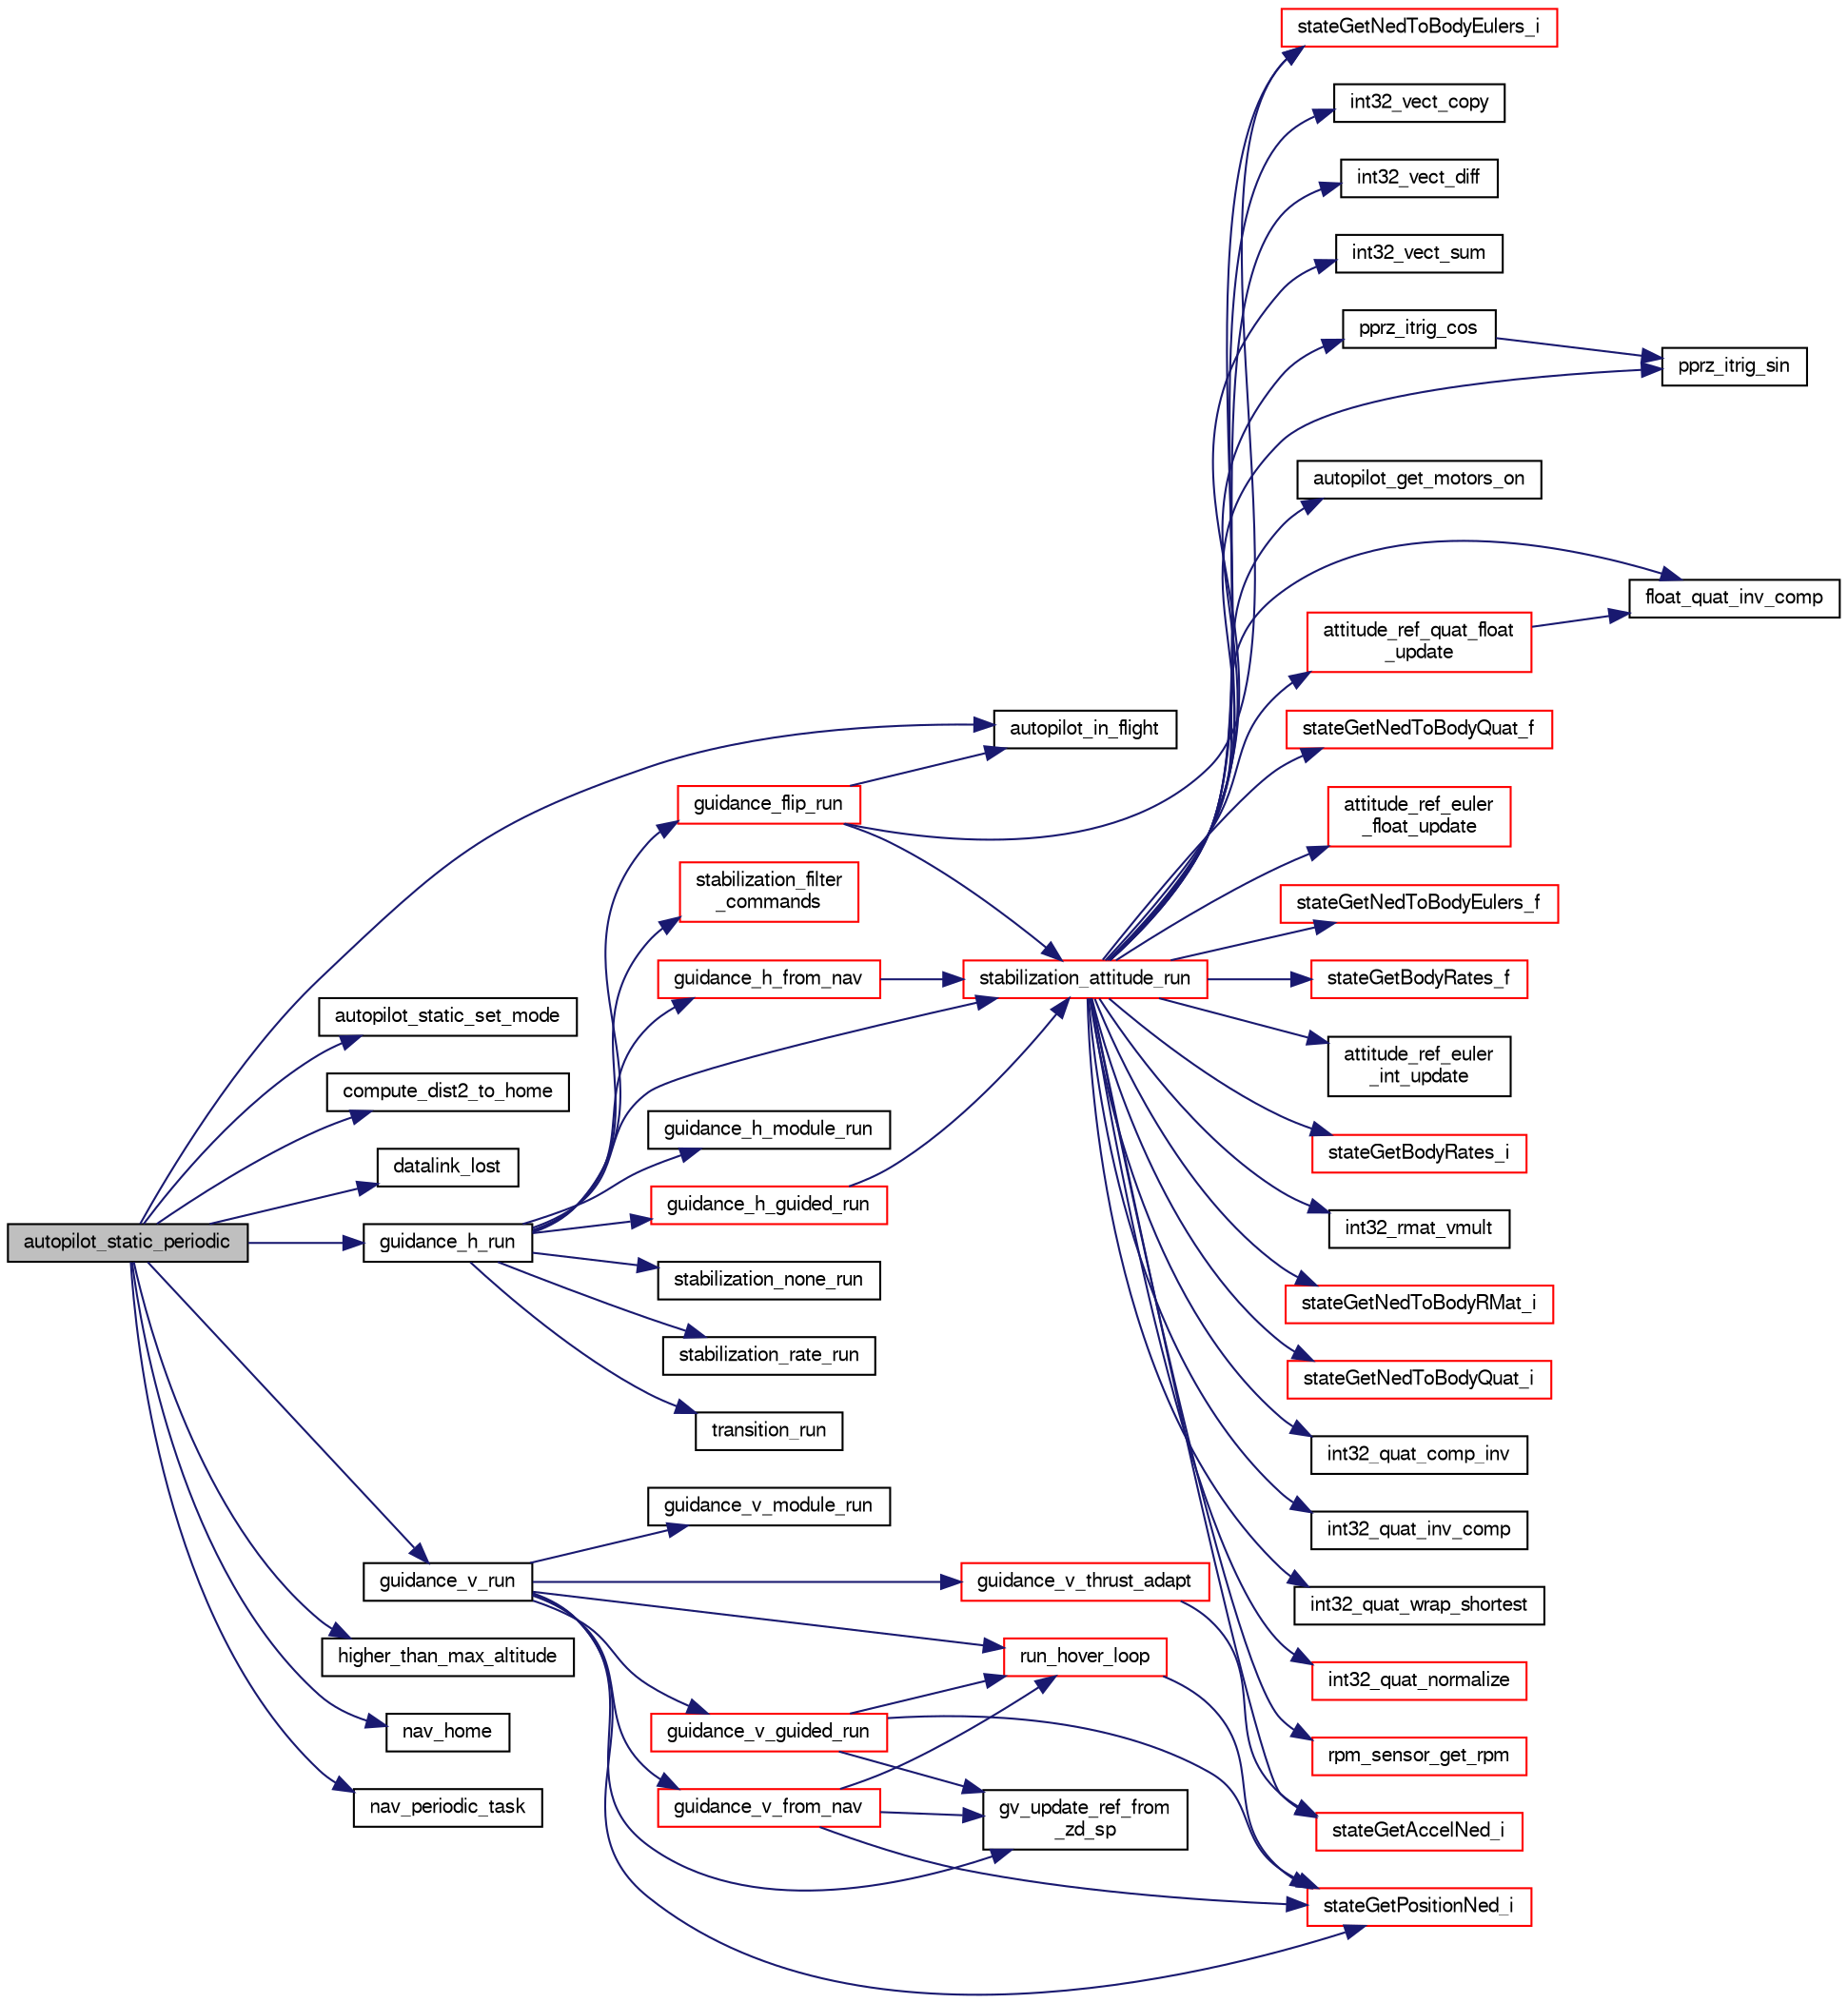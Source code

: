 digraph "autopilot_static_periodic"
{
  edge [fontname="FreeSans",fontsize="10",labelfontname="FreeSans",labelfontsize="10"];
  node [fontname="FreeSans",fontsize="10",shape=record];
  rankdir="LR";
  Node1 [label="autopilot_static_periodic",height=0.2,width=0.4,color="black", fillcolor="grey75", style="filled", fontcolor="black"];
  Node1 -> Node2 [color="midnightblue",fontsize="10",style="solid",fontname="FreeSans"];
  Node2 [label="autopilot_in_flight",height=0.2,width=0.4,color="black", fillcolor="white", style="filled",URL="$autopilot_8c.html#aa0968d46fbee148348a7e062afac69a6",tooltip="get in_flight flag "];
  Node1 -> Node3 [color="midnightblue",fontsize="10",style="solid",fontname="FreeSans"];
  Node3 [label="autopilot_static_set_mode",height=0.2,width=0.4,color="black", fillcolor="white", style="filled",URL="$fixedwing_2autopilot__static_8c.html#af7eb08dcaaeb9f55fe1b77230b0e78c3"];
  Node1 -> Node4 [color="midnightblue",fontsize="10",style="solid",fontname="FreeSans"];
  Node4 [label="compute_dist2_to_home",height=0.2,width=0.4,color="black", fillcolor="white", style="filled",URL="$rotorcraft_2navigation_8c.html#a4603515f41786b54ea9383a65a9f249e",tooltip="Computes squared distance to the HOME waypoint potentially sets too_far_from_home. "];
  Node1 -> Node5 [color="midnightblue",fontsize="10",style="solid",fontname="FreeSans"];
  Node5 [label="datalink_lost",height=0.2,width=0.4,color="black", fillcolor="white", style="filled",URL="$nav__geofence_8h.html#aaaf24479c95e5a458c7612ccc75a2b6b"];
  Node1 -> Node6 [color="midnightblue",fontsize="10",style="solid",fontname="FreeSans"];
  Node6 [label="guidance_h_run",height=0.2,width=0.4,color="black", fillcolor="white", style="filled",URL="$rotorcraft_2guidance_2guidance__h_8c.html#afff2f6a359638c74d5d1051c3edfa554"];
  Node6 -> Node7 [color="midnightblue",fontsize="10",style="solid",fontname="FreeSans"];
  Node7 [label="stabilization_none_run",height=0.2,width=0.4,color="black", fillcolor="white", style="filled",URL="$stabilization__none_8c.html#a972045a8232a7659ea0552e6718369e4"];
  Node6 -> Node8 [color="midnightblue",fontsize="10",style="solid",fontname="FreeSans"];
  Node8 [label="stabilization_rate_run",height=0.2,width=0.4,color="black", fillcolor="white", style="filled",URL="$stabilization__rate_8c.html#acfa2e0820b52aea2dce670dd9295b540"];
  Node6 -> Node9 [color="midnightblue",fontsize="10",style="solid",fontname="FreeSans"];
  Node9 [label="transition_run",height=0.2,width=0.4,color="black", fillcolor="white", style="filled",URL="$rotorcraft_2guidance_2guidance__h_8c.html#ae0ff25590456201a3c9ff1dc7ea13415"];
  Node6 -> Node10 [color="midnightblue",fontsize="10",style="solid",fontname="FreeSans"];
  Node10 [label="stabilization_attitude_run",height=0.2,width=0.4,color="red", fillcolor="white", style="filled",URL="$rotorcraft_2stabilization_2stabilization__attitude_8h.html#add1138c9aae1adaafdb42ddf2f0c039a"];
  Node10 -> Node11 [color="midnightblue",fontsize="10",style="solid",fontname="FreeSans"];
  Node11 [label="attitude_ref_euler\l_float_update",height=0.2,width=0.4,color="red", fillcolor="white", style="filled",URL="$stabilization__attitude__ref__euler__float_8c.html#aa06a66885cd25a47ac9efc8664f29f0a"];
  Node10 -> Node12 [color="midnightblue",fontsize="10",style="solid",fontname="FreeSans"];
  Node12 [label="stateGetNedToBodyEulers_f",height=0.2,width=0.4,color="red", fillcolor="white", style="filled",URL="$group__state__attitude.html#ga9a5e6bac6e7d78e1b33430e73344615b",tooltip="Get vehicle body attitude euler angles (float). "];
  Node10 -> Node13 [color="midnightblue",fontsize="10",style="solid",fontname="FreeSans"];
  Node13 [label="stateGetBodyRates_f",height=0.2,width=0.4,color="red", fillcolor="white", style="filled",URL="$group__state__rate.html#ga086f10e8804f8e95ace9a2b1cd26a66c",tooltip="Get vehicle body angular rate (float). "];
  Node10 -> Node14 [color="midnightblue",fontsize="10",style="solid",fontname="FreeSans"];
  Node14 [label="attitude_ref_euler\l_int_update",height=0.2,width=0.4,color="black", fillcolor="white", style="filled",URL="$stabilization__attitude__ref__euler__int_8c.html#a041606d24b535f7020178ae487e069d5",tooltip="Propagate reference model. "];
  Node10 -> Node15 [color="midnightblue",fontsize="10",style="solid",fontname="FreeSans"];
  Node15 [label="stateGetNedToBodyEulers_i",height=0.2,width=0.4,color="red", fillcolor="white", style="filled",URL="$group__state__attitude.html#ga5ae8778366c1fad669189cb2def40792",tooltip="Get vehicle body attitude euler angles (int). "];
  Node10 -> Node16 [color="midnightblue",fontsize="10",style="solid",fontname="FreeSans"];
  Node16 [label="stateGetBodyRates_i",height=0.2,width=0.4,color="red", fillcolor="white", style="filled",URL="$group__state__rate.html#ga3fc058302e6f40bf0b8797ca9a7ed60f",tooltip="Get vehicle body angular rate (int). "];
  Node10 -> Node17 [color="midnightblue",fontsize="10",style="solid",fontname="FreeSans"];
  Node17 [label="stateGetAccelNed_i",height=0.2,width=0.4,color="red", fillcolor="white", style="filled",URL="$group__state__acceleration.html#gab55b482bd9fe875141bafd34beda8bb4",tooltip="Get acceleration in NED coordinates (int). "];
  Node10 -> Node18 [color="midnightblue",fontsize="10",style="solid",fontname="FreeSans"];
  Node18 [label="int32_rmat_vmult",height=0.2,width=0.4,color="black", fillcolor="white", style="filled",URL="$group__math__algebra__int.html#ga6298f55d272675b9b71dcb3fcbcf4a8a",tooltip="rotate 3D vector by rotation matrix. "];
  Node10 -> Node19 [color="midnightblue",fontsize="10",style="solid",fontname="FreeSans"];
  Node19 [label="stateGetNedToBodyRMat_i",height=0.2,width=0.4,color="red", fillcolor="white", style="filled",URL="$group__state__attitude.html#ga7c541b9b2e6231ac9a11a9e21562a5b3",tooltip="Get vehicle body attitude rotation matrix (int). "];
  Node10 -> Node20 [color="midnightblue",fontsize="10",style="solid",fontname="FreeSans"];
  Node20 [label="stateGetNedToBodyQuat_i",height=0.2,width=0.4,color="red", fillcolor="white", style="filled",URL="$group__state__attitude.html#ga28e5de0a4822cabcfe8350e2343111ce",tooltip="Get vehicle body attitude quaternion (int). "];
  Node10 -> Node21 [color="midnightblue",fontsize="10",style="solid",fontname="FreeSans"];
  Node21 [label="int32_quat_comp_inv",height=0.2,width=0.4,color="black", fillcolor="white", style="filled",URL="$group__math__algebra__int.html#ga6102185fc581099e1e256c3df37fd08d",tooltip="Composition (multiplication) of two quaternions. "];
  Node10 -> Node22 [color="midnightblue",fontsize="10",style="solid",fontname="FreeSans"];
  Node22 [label="int32_quat_inv_comp",height=0.2,width=0.4,color="black", fillcolor="white", style="filled",URL="$group__math__algebra__int.html#gae4cd7dd8ca63cfe3aed0eb7c3857ac9a",tooltip="Composition (multiplication) of two quaternions. "];
  Node10 -> Node23 [color="midnightblue",fontsize="10",style="solid",fontname="FreeSans"];
  Node23 [label="int32_quat_wrap_shortest",height=0.2,width=0.4,color="black", fillcolor="white", style="filled",URL="$group__math__algebra__int.html#ga7af214127cdc156466db26fd3497ce84"];
  Node10 -> Node24 [color="midnightblue",fontsize="10",style="solid",fontname="FreeSans"];
  Node24 [label="int32_quat_normalize",height=0.2,width=0.4,color="red", fillcolor="white", style="filled",URL="$group__math__algebra__int.html#ga00267cacb602945fc6cfb054492460fa",tooltip="normalize a quaternion inplace "];
  Node10 -> Node25 [color="midnightblue",fontsize="10",style="solid",fontname="FreeSans"];
  Node25 [label="rpm_sensor_get_rpm",height=0.2,width=0.4,color="red", fillcolor="white", style="filled",URL="$rpm__sensor_8c.html#a9a1ae07808a3f9b217e667660e4fd41a"];
  Node10 -> Node26 [color="midnightblue",fontsize="10",style="solid",fontname="FreeSans"];
  Node26 [label="int32_vect_copy",height=0.2,width=0.4,color="black", fillcolor="white", style="filled",URL="$group__math__algebra__int.html#gacfc26794de76e31720d5c9252474de9e",tooltip="a = b "];
  Node10 -> Node27 [color="midnightblue",fontsize="10",style="solid",fontname="FreeSans"];
  Node27 [label="int32_vect_diff",height=0.2,width=0.4,color="black", fillcolor="white", style="filled",URL="$group__math__algebra__int.html#ga8bcf9ab6539a0f247684f9ccd83fe492",tooltip="o = a - b "];
  Node10 -> Node28 [color="midnightblue",fontsize="10",style="solid",fontname="FreeSans"];
  Node28 [label="int32_vect_sum",height=0.2,width=0.4,color="black", fillcolor="white", style="filled",URL="$group__math__algebra__int.html#ga113549f173dc15cbeafbb1cb2092f2b3",tooltip="o = a + b "];
  Node10 -> Node29 [color="midnightblue",fontsize="10",style="solid",fontname="FreeSans"];
  Node29 [label="pprz_itrig_sin",height=0.2,width=0.4,color="black", fillcolor="white", style="filled",URL="$pprz__trig__int_8c.html#aab62d96cc0a5f76ed59b60d27332d663"];
  Node10 -> Node30 [color="midnightblue",fontsize="10",style="solid",fontname="FreeSans"];
  Node30 [label="pprz_itrig_cos",height=0.2,width=0.4,color="black", fillcolor="white", style="filled",URL="$pprz__trig__int_8c.html#a728b04d5a78d866cd79c86b0c3c6c5a0"];
  Node30 -> Node29 [color="midnightblue",fontsize="10",style="solid",fontname="FreeSans"];
  Node10 -> Node31 [color="midnightblue",fontsize="10",style="solid",fontname="FreeSans"];
  Node31 [label="autopilot_get_motors_on",height=0.2,width=0.4,color="black", fillcolor="white", style="filled",URL="$autopilot_8c.html#a6b52f0f9cd2cbf420a77029513ea6f35",tooltip="get motors status "];
  Node10 -> Node32 [color="midnightblue",fontsize="10",style="solid",fontname="FreeSans"];
  Node32 [label="attitude_ref_quat_float\l_update",height=0.2,width=0.4,color="red", fillcolor="white", style="filled",URL="$stabilization__attitude__ref__quat__float_8c.html#a6246617981d4269af34291dafdd9f1e3"];
  Node32 -> Node33 [color="midnightblue",fontsize="10",style="solid",fontname="FreeSans"];
  Node33 [label="float_quat_inv_comp",height=0.2,width=0.4,color="black", fillcolor="white", style="filled",URL="$group__math__algebra__float.html#ga2784b8b78ffff045ebb867a4198eb349",tooltip="Composition (multiplication) of two quaternions. "];
  Node10 -> Node34 [color="midnightblue",fontsize="10",style="solid",fontname="FreeSans"];
  Node34 [label="stateGetNedToBodyQuat_f",height=0.2,width=0.4,color="red", fillcolor="white", style="filled",URL="$group__state__attitude.html#gae03bd8f94b7150506835b77060b73311",tooltip="Get vehicle body attitude quaternion (float). "];
  Node10 -> Node33 [color="midnightblue",fontsize="10",style="solid",fontname="FreeSans"];
  Node6 -> Node35 [color="midnightblue",fontsize="10",style="solid",fontname="FreeSans"];
  Node35 [label="stabilization_filter\l_commands",height=0.2,width=0.4,color="red", fillcolor="white", style="filled",URL="$stabilization_8c.html#a2e7ccfe18fa4b4c7d686ddb7f9b3a731"];
  Node6 -> Node36 [color="midnightblue",fontsize="10",style="solid",fontname="FreeSans"];
  Node36 [label="guidance_h_guided_run",height=0.2,width=0.4,color="red", fillcolor="white", style="filled",URL="$rotorcraft_2guidance_2guidance__h_8c.html#a60716914dafeccd7ab74967606ae4045",tooltip="Run GUIDED mode control. "];
  Node36 -> Node10 [color="midnightblue",fontsize="10",style="solid",fontname="FreeSans"];
  Node6 -> Node37 [color="midnightblue",fontsize="10",style="solid",fontname="FreeSans"];
  Node37 [label="guidance_h_from_nav",height=0.2,width=0.4,color="red", fillcolor="white", style="filled",URL="$rotorcraft_2guidance_2guidance__h_8c.html#a609bdd40f9f6aeac4b4d493ffabd24d5",tooltip="Set horizontal guidance from NAV and run control loop. "];
  Node37 -> Node10 [color="midnightblue",fontsize="10",style="solid",fontname="FreeSans"];
  Node6 -> Node38 [color="midnightblue",fontsize="10",style="solid",fontname="FreeSans"];
  Node38 [label="guidance_h_module_run",height=0.2,width=0.4,color="black", fillcolor="white", style="filled",URL="$ctrl__module__innerloop__demo_8c.html#a77f05df2acd1da23e187f1f3f5d5a26f"];
  Node6 -> Node39 [color="midnightblue",fontsize="10",style="solid",fontname="FreeSans"];
  Node39 [label="guidance_flip_run",height=0.2,width=0.4,color="red", fillcolor="white", style="filled",URL="$guidance__flip_8c.html#a341f66aaa1a6e736e980ae5cccb3c0f5"];
  Node39 -> Node15 [color="midnightblue",fontsize="10",style="solid",fontname="FreeSans"];
  Node39 -> Node10 [color="midnightblue",fontsize="10",style="solid",fontname="FreeSans"];
  Node39 -> Node2 [color="midnightblue",fontsize="10",style="solid",fontname="FreeSans"];
  Node1 -> Node40 [color="midnightblue",fontsize="10",style="solid",fontname="FreeSans"];
  Node40 [label="guidance_v_run",height=0.2,width=0.4,color="black", fillcolor="white", style="filled",URL="$rotorcraft_2guidance_2guidance__v_8c.html#a5c03e8fc9dd9e84925081df8639d4001"];
  Node40 -> Node41 [color="midnightblue",fontsize="10",style="solid",fontname="FreeSans"];
  Node41 [label="guidance_v_thrust_adapt",height=0.2,width=0.4,color="red", fillcolor="white", style="filled",URL="$rotorcraft_2guidance_2guidance__v_8c.html#a0f2c0608e9949e1d68952c3491a30a83"];
  Node41 -> Node17 [color="midnightblue",fontsize="10",style="solid",fontname="FreeSans"];
  Node40 -> Node42 [color="midnightblue",fontsize="10",style="solid",fontname="FreeSans"];
  Node42 [label="stateGetPositionNed_i",height=0.2,width=0.4,color="red", fillcolor="white", style="filled",URL="$group__state__position.html#gaf9a3b3ed4f6a011ae65d49d78bf4aa25",tooltip="Get position in local NED coordinates (int). "];
  Node40 -> Node43 [color="midnightblue",fontsize="10",style="solid",fontname="FreeSans"];
  Node43 [label="gv_update_ref_from\l_zd_sp",height=0.2,width=0.4,color="black", fillcolor="white", style="filled",URL="$guidance__v__ref_8c.html#ab8d8d8003fbd1c3d31ee72827ea1e25e",tooltip="update vertical reference from speed setpoint. "];
  Node40 -> Node44 [color="midnightblue",fontsize="10",style="solid",fontname="FreeSans"];
  Node44 [label="run_hover_loop",height=0.2,width=0.4,color="red", fillcolor="white", style="filled",URL="$rotorcraft_2guidance_2guidance__v_8c.html#add8143296d90990e7c8da2e1c67c6e62"];
  Node44 -> Node42 [color="midnightblue",fontsize="10",style="solid",fontname="FreeSans"];
  Node40 -> Node45 [color="midnightblue",fontsize="10",style="solid",fontname="FreeSans"];
  Node45 [label="guidance_v_guided_run",height=0.2,width=0.4,color="red", fillcolor="white", style="filled",URL="$rotorcraft_2guidance_2guidance__v_8c.html#ada32f262fec6c51998c5041daa0d089c",tooltip="Run GUIDED mode control. "];
  Node45 -> Node44 [color="midnightblue",fontsize="10",style="solid",fontname="FreeSans"];
  Node45 -> Node43 [color="midnightblue",fontsize="10",style="solid",fontname="FreeSans"];
  Node45 -> Node42 [color="midnightblue",fontsize="10",style="solid",fontname="FreeSans"];
  Node40 -> Node46 [color="midnightblue",fontsize="10",style="solid",fontname="FreeSans"];
  Node46 [label="guidance_v_module_run",height=0.2,width=0.4,color="black", fillcolor="white", style="filled",URL="$ctrl__module__innerloop__demo_8c.html#a92d0c10f0d13b0b23000b1b161cfb5e4"];
  Node40 -> Node47 [color="midnightblue",fontsize="10",style="solid",fontname="FreeSans"];
  Node47 [label="guidance_v_from_nav",height=0.2,width=0.4,color="red", fillcolor="white", style="filled",URL="$rotorcraft_2guidance_2guidance__v_8c.html#adee3e8feda47516b9c7ccbb1b97daaf6",tooltip="Set guidance setpoint from NAV and run hover loop. "];
  Node47 -> Node44 [color="midnightblue",fontsize="10",style="solid",fontname="FreeSans"];
  Node47 -> Node42 [color="midnightblue",fontsize="10",style="solid",fontname="FreeSans"];
  Node47 -> Node43 [color="midnightblue",fontsize="10",style="solid",fontname="FreeSans"];
  Node1 -> Node48 [color="midnightblue",fontsize="10",style="solid",fontname="FreeSans"];
  Node48 [label="higher_than_max_altitude",height=0.2,width=0.4,color="black", fillcolor="white", style="filled",URL="$nav__geofence_8h.html#a57c518618655d66ccd5f0dbbca309921"];
  Node1 -> Node49 [color="midnightblue",fontsize="10",style="solid",fontname="FreeSans"];
  Node49 [label="nav_home",height=0.2,width=0.4,color="black", fillcolor="white", style="filled",URL="$nav_8c.html#a069e6b8f68b2e117cbbe03f29e30a2e3",tooltip="Home mode navigation (circle around HOME) "];
  Node1 -> Node50 [color="midnightblue",fontsize="10",style="solid",fontname="FreeSans"];
  Node50 [label="nav_periodic_task",height=0.2,width=0.4,color="black", fillcolor="white", style="filled",URL="$nav_8c.html#ad40d34bcd8520f64bb073fae4a08878e",tooltip="Navigation main: call to the code generated from the XML flight plan. "];
}
